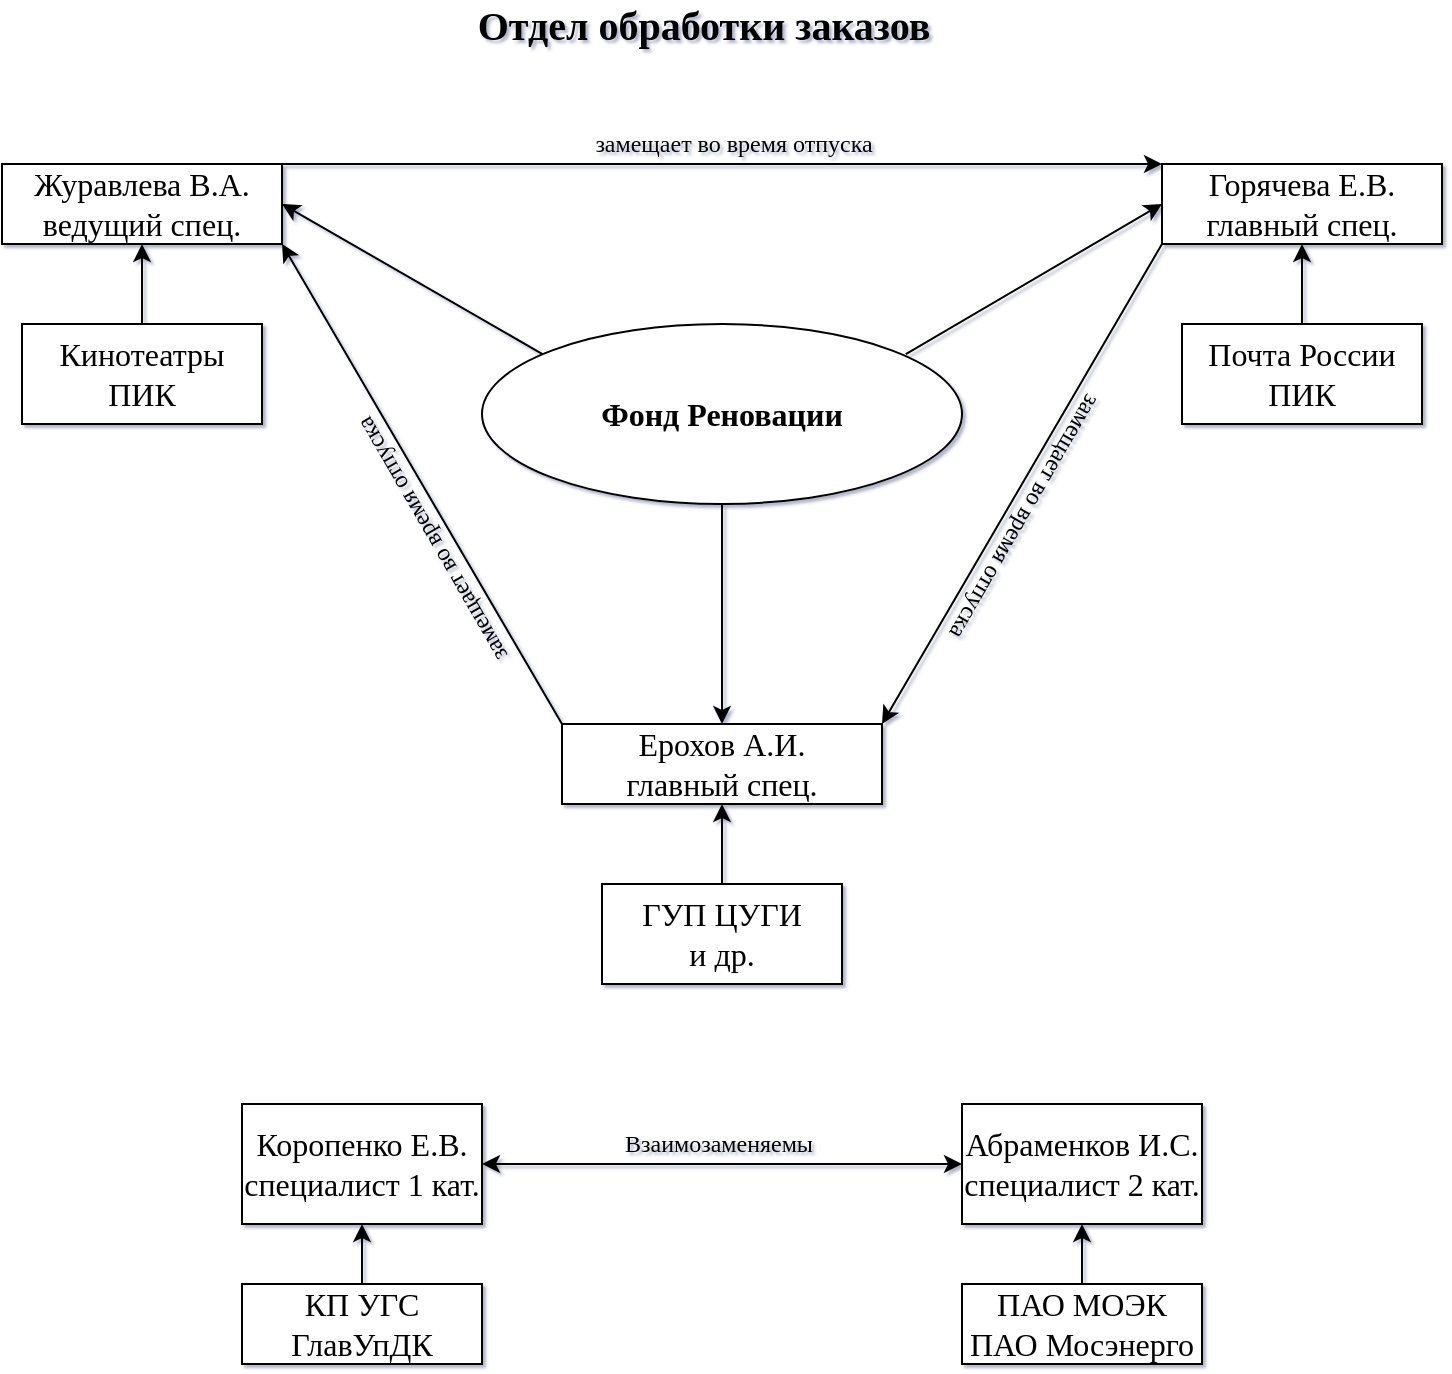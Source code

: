 <mxfile version="14.0.3" type="github">
  <diagram id="9dDiGTJhG8fza1dhKzYW" name="Страница 1">
    <mxGraphModel dx="1185" dy="662" grid="1" gridSize="10" guides="1" tooltips="1" connect="1" arrows="1" fold="1" page="1" pageScale="1" pageWidth="827" pageHeight="1169" background="none" math="0" shadow="1">
      <root>
        <mxCell id="0" />
        <mxCell id="1" parent="0" />
        <mxCell id="5pO4fyjyCrfdYudw-5-W-1" value="Фонд Реновации" style="ellipse;whiteSpace=wrap;html=1;align=center;fontFamily=Times New Roman;verticalAlign=middle;fontSize=16;fontStyle=1" vertex="1" parent="1">
          <mxGeometry x="294" y="200" width="240" height="90" as="geometry" />
        </mxCell>
        <mxCell id="5pO4fyjyCrfdYudw-5-W-2" value="Горячева Е.В.&lt;br&gt;главный спец." style="rounded=0;whiteSpace=wrap;html=1;fontFamily=Times New Roman;fontSize=16;align=center;rotation=0;" vertex="1" parent="1">
          <mxGeometry x="634" y="120" width="140" height="40" as="geometry" />
        </mxCell>
        <mxCell id="5pO4fyjyCrfdYudw-5-W-4" value="Журавлева В.А.&lt;br&gt;ведущий спец." style="rounded=0;whiteSpace=wrap;html=1;fontFamily=Times New Roman;fontSize=16;align=center;" vertex="1" parent="1">
          <mxGeometry x="54" y="120" width="140" height="40" as="geometry" />
        </mxCell>
        <mxCell id="5pO4fyjyCrfdYudw-5-W-5" value="Ерохов А.И.&lt;br&gt;главный спец." style="rounded=0;whiteSpace=wrap;html=1;fontFamily=Times New Roman;fontSize=16;align=center;" vertex="1" parent="1">
          <mxGeometry x="334" y="400" width="160" height="40" as="geometry" />
        </mxCell>
        <mxCell id="5pO4fyjyCrfdYudw-5-W-6" value="" style="endArrow=classic;html=1;fontFamily=Times New Roman;fontSize=16;exitX=0.883;exitY=0.167;exitDx=0;exitDy=0;exitPerimeter=0;entryX=0;entryY=0.5;entryDx=0;entryDy=0;align=center;" edge="1" parent="1" source="5pO4fyjyCrfdYudw-5-W-1" target="5pO4fyjyCrfdYudw-5-W-2">
          <mxGeometry width="50" height="50" relative="1" as="geometry">
            <mxPoint x="454" y="430" as="sourcePoint" />
            <mxPoint x="504" y="380" as="targetPoint" />
            <Array as="points" />
          </mxGeometry>
        </mxCell>
        <mxCell id="5pO4fyjyCrfdYudw-5-W-7" value="" style="endArrow=classic;html=1;fontFamily=Times New Roman;fontSize=16;exitX=0.126;exitY=0.167;exitDx=0;exitDy=0;entryX=1;entryY=0.5;entryDx=0;entryDy=0;exitPerimeter=0;align=center;" edge="1" parent="1" source="5pO4fyjyCrfdYudw-5-W-1" target="5pO4fyjyCrfdYudw-5-W-4">
          <mxGeometry width="50" height="50" relative="1" as="geometry">
            <mxPoint x="454" y="430" as="sourcePoint" />
            <mxPoint x="504" y="380" as="targetPoint" />
          </mxGeometry>
        </mxCell>
        <mxCell id="5pO4fyjyCrfdYudw-5-W-10" value="" style="endArrow=classic;html=1;fontFamily=Times New Roman;fontSize=16;exitX=0.5;exitY=1;exitDx=0;exitDy=0;entryX=0.5;entryY=0;entryDx=0;entryDy=0;align=center;" edge="1" parent="1" source="5pO4fyjyCrfdYudw-5-W-1" target="5pO4fyjyCrfdYudw-5-W-5">
          <mxGeometry width="50" height="50" relative="1" as="geometry">
            <mxPoint x="394" y="320" as="sourcePoint" />
            <mxPoint x="444" y="270" as="targetPoint" />
          </mxGeometry>
        </mxCell>
        <mxCell id="5pO4fyjyCrfdYudw-5-W-11" value="Кинотеатры&lt;br&gt;ПИК" style="rounded=0;whiteSpace=wrap;html=1;fontFamily=Times New Roman;fontSize=16;align=center;" vertex="1" parent="1">
          <mxGeometry x="64" y="200" width="120" height="50" as="geometry" />
        </mxCell>
        <mxCell id="5pO4fyjyCrfdYudw-5-W-12" value="Почта России&lt;br&gt;ПИК" style="rounded=0;whiteSpace=wrap;html=1;fontFamily=Times New Roman;fontSize=16;align=center;" vertex="1" parent="1">
          <mxGeometry x="644" y="200" width="120" height="50" as="geometry" />
        </mxCell>
        <mxCell id="5pO4fyjyCrfdYudw-5-W-13" value="ГУП ЦУГИ&lt;br&gt;и др." style="rounded=0;whiteSpace=wrap;html=1;fontFamily=Times New Roman;fontSize=16;align=center;" vertex="1" parent="1">
          <mxGeometry x="354" y="480" width="120" height="50" as="geometry" />
        </mxCell>
        <mxCell id="5pO4fyjyCrfdYudw-5-W-14" value="" style="endArrow=classic;html=1;fontFamily=Times New Roman;fontSize=16;exitX=0.5;exitY=0;exitDx=0;exitDy=0;entryX=0.5;entryY=1;entryDx=0;entryDy=0;align=center;" edge="1" parent="1" source="5pO4fyjyCrfdYudw-5-W-11" target="5pO4fyjyCrfdYudw-5-W-4">
          <mxGeometry width="50" height="50" relative="1" as="geometry">
            <mxPoint x="394" y="290" as="sourcePoint" />
            <mxPoint x="444" y="240" as="targetPoint" />
          </mxGeometry>
        </mxCell>
        <mxCell id="5pO4fyjyCrfdYudw-5-W-15" value="" style="endArrow=classic;html=1;fontFamily=Times New Roman;fontSize=16;exitX=0.5;exitY=0;exitDx=0;exitDy=0;entryX=0.5;entryY=1;entryDx=0;entryDy=0;align=center;" edge="1" parent="1" source="5pO4fyjyCrfdYudw-5-W-12" target="5pO4fyjyCrfdYudw-5-W-2">
          <mxGeometry width="50" height="50" relative="1" as="geometry">
            <mxPoint x="394" y="290" as="sourcePoint" />
            <mxPoint x="444" y="240" as="targetPoint" />
          </mxGeometry>
        </mxCell>
        <mxCell id="5pO4fyjyCrfdYudw-5-W-16" value="" style="endArrow=classic;html=1;fontFamily=Times New Roman;fontSize=16;exitX=0.5;exitY=0;exitDx=0;exitDy=0;entryX=0.5;entryY=1;entryDx=0;entryDy=0;align=center;" edge="1" parent="1" source="5pO4fyjyCrfdYudw-5-W-13" target="5pO4fyjyCrfdYudw-5-W-5">
          <mxGeometry width="50" height="50" relative="1" as="geometry">
            <mxPoint x="394" y="290" as="sourcePoint" />
            <mxPoint x="444" y="240" as="targetPoint" />
          </mxGeometry>
        </mxCell>
        <mxCell id="5pO4fyjyCrfdYudw-5-W-17" value="Коропенко Е.В.&lt;br&gt;специалист 1 кат." style="rounded=0;whiteSpace=wrap;html=1;fontFamily=Times New Roman;fontSize=16;align=center;" vertex="1" parent="1">
          <mxGeometry x="174" y="590" width="120" height="60" as="geometry" />
        </mxCell>
        <mxCell id="5pO4fyjyCrfdYudw-5-W-18" value="Абраменков И.С. специалист 2 кат." style="rounded=0;whiteSpace=wrap;html=1;fontFamily=Times New Roman;fontSize=16;align=center;" vertex="1" parent="1">
          <mxGeometry x="534" y="590" width="120" height="60" as="geometry" />
        </mxCell>
        <mxCell id="5pO4fyjyCrfdYudw-5-W-19" value="КП УГС&lt;br&gt;ГлавУпДК" style="rounded=0;whiteSpace=wrap;html=1;fontFamily=Times New Roman;fontSize=16;align=center;" vertex="1" parent="1">
          <mxGeometry x="174" y="680" width="120" height="40" as="geometry" />
        </mxCell>
        <mxCell id="5pO4fyjyCrfdYudw-5-W-20" value="ПАО МОЭК&lt;br&gt;ПАО Мосэнерго" style="rounded=0;whiteSpace=wrap;html=1;fontFamily=Times New Roman;fontSize=16;align=center;" vertex="1" parent="1">
          <mxGeometry x="534" y="680" width="120" height="40" as="geometry" />
        </mxCell>
        <mxCell id="5pO4fyjyCrfdYudw-5-W-21" value="" style="endArrow=classic;html=1;fontFamily=Times New Roman;fontSize=16;align=center;exitX=0.5;exitY=0;exitDx=0;exitDy=0;entryX=0.5;entryY=1;entryDx=0;entryDy=0;" edge="1" parent="1" source="5pO4fyjyCrfdYudw-5-W-19" target="5pO4fyjyCrfdYudw-5-W-17">
          <mxGeometry width="50" height="50" relative="1" as="geometry">
            <mxPoint x="490" y="600" as="sourcePoint" />
            <mxPoint x="540" y="550" as="targetPoint" />
          </mxGeometry>
        </mxCell>
        <mxCell id="5pO4fyjyCrfdYudw-5-W-22" value="" style="endArrow=classic;html=1;fontFamily=Times New Roman;fontSize=16;align=center;exitX=0.5;exitY=0;exitDx=0;exitDy=0;entryX=0.5;entryY=1;entryDx=0;entryDy=0;" edge="1" parent="1" source="5pO4fyjyCrfdYudw-5-W-20" target="5pO4fyjyCrfdYudw-5-W-18">
          <mxGeometry width="50" height="50" relative="1" as="geometry">
            <mxPoint x="490" y="600" as="sourcePoint" />
            <mxPoint x="540" y="550" as="targetPoint" />
          </mxGeometry>
        </mxCell>
        <mxCell id="5pO4fyjyCrfdYudw-5-W-27" value="" style="endArrow=classic;startArrow=classic;html=1;fontFamily=Times New Roman;fontSize=16;align=center;exitX=1;exitY=0.5;exitDx=0;exitDy=0;entryX=0;entryY=0.5;entryDx=0;entryDy=0;" edge="1" parent="1" source="5pO4fyjyCrfdYudw-5-W-17" target="5pO4fyjyCrfdYudw-5-W-18">
          <mxGeometry width="50" height="50" relative="1" as="geometry">
            <mxPoint x="490" y="530" as="sourcePoint" />
            <mxPoint x="540" y="480" as="targetPoint" />
          </mxGeometry>
        </mxCell>
        <mxCell id="5pO4fyjyCrfdYudw-5-W-29" value="Взаимозаменяемы&amp;nbsp;" style="text;html=1;strokeColor=none;fillColor=none;align=center;verticalAlign=middle;whiteSpace=wrap;rounded=0;fontFamily=Times New Roman;fontSize=12;" vertex="1" parent="1">
          <mxGeometry x="394" y="600" width="40" height="20" as="geometry" />
        </mxCell>
        <mxCell id="5pO4fyjyCrfdYudw-5-W-31" value="" style="endArrow=classic;html=1;fontFamily=Times New Roman;fontSize=12;align=center;entryX=1;entryY=1;entryDx=0;entryDy=0;exitX=0;exitY=0;exitDx=0;exitDy=0;" edge="1" parent="1" source="5pO4fyjyCrfdYudw-5-W-5" target="5pO4fyjyCrfdYudw-5-W-4">
          <mxGeometry width="50" height="50" relative="1" as="geometry">
            <mxPoint x="330" y="400" as="sourcePoint" />
            <mxPoint x="540" y="150" as="targetPoint" />
          </mxGeometry>
        </mxCell>
        <mxCell id="5pO4fyjyCrfdYudw-5-W-32" value="" style="endArrow=classic;html=1;fontFamily=Times New Roman;fontSize=12;align=center;exitX=1;exitY=0;exitDx=0;exitDy=0;entryX=0;entryY=0;entryDx=0;entryDy=0;" edge="1" parent="1" source="5pO4fyjyCrfdYudw-5-W-4" target="5pO4fyjyCrfdYudw-5-W-2">
          <mxGeometry width="50" height="50" relative="1" as="geometry">
            <mxPoint x="490" y="200" as="sourcePoint" />
            <mxPoint x="540" y="150" as="targetPoint" />
          </mxGeometry>
        </mxCell>
        <mxCell id="5pO4fyjyCrfdYudw-5-W-33" value="" style="endArrow=classic;html=1;fontFamily=Times New Roman;fontSize=12;align=center;exitX=0;exitY=1;exitDx=0;exitDy=0;entryX=1;entryY=0;entryDx=0;entryDy=0;" edge="1" parent="1" source="5pO4fyjyCrfdYudw-5-W-2" target="5pO4fyjyCrfdYudw-5-W-5">
          <mxGeometry width="50" height="50" relative="1" as="geometry">
            <mxPoint x="490" y="200" as="sourcePoint" />
            <mxPoint x="540" y="150" as="targetPoint" />
          </mxGeometry>
        </mxCell>
        <mxCell id="5pO4fyjyCrfdYudw-5-W-34" value="замещает во время отпуска" style="text;html=1;strokeColor=none;fillColor=none;align=center;verticalAlign=middle;whiteSpace=wrap;rounded=0;fontFamily=Times New Roman;fontSize=12;" vertex="1" parent="1">
          <mxGeometry x="340" y="100" width="160" height="20" as="geometry" />
        </mxCell>
        <mxCell id="5pO4fyjyCrfdYudw-5-W-35" value="замещает во время отпуска" style="text;html=1;strokeColor=none;fillColor=none;align=center;verticalAlign=middle;whiteSpace=wrap;rounded=0;fontFamily=Times New Roman;fontSize=12;rotation=-120;" vertex="1" parent="1">
          <mxGeometry x="188.33" y="292.5" width="160" height="30" as="geometry" />
        </mxCell>
        <mxCell id="5pO4fyjyCrfdYudw-5-W-36" value="замещает во время отпуска" style="text;html=1;strokeColor=none;fillColor=none;align=center;verticalAlign=middle;whiteSpace=wrap;rounded=0;fontFamily=Times New Roman;fontSize=12;rotation=-240;" vertex="1" parent="1">
          <mxGeometry x="489.26" y="281.78" width="152.34" height="30" as="geometry" />
        </mxCell>
        <mxCell id="5pO4fyjyCrfdYudw-5-W-38" value="Отдел обработки заказов" style="text;html=1;strokeColor=none;fillColor=none;align=center;verticalAlign=middle;whiteSpace=wrap;rounded=0;fontFamily=Times New Roman;fontSize=20;fontStyle=1" vertex="1" parent="1">
          <mxGeometry x="290" y="40" width="230" height="20" as="geometry" />
        </mxCell>
      </root>
    </mxGraphModel>
  </diagram>
</mxfile>
